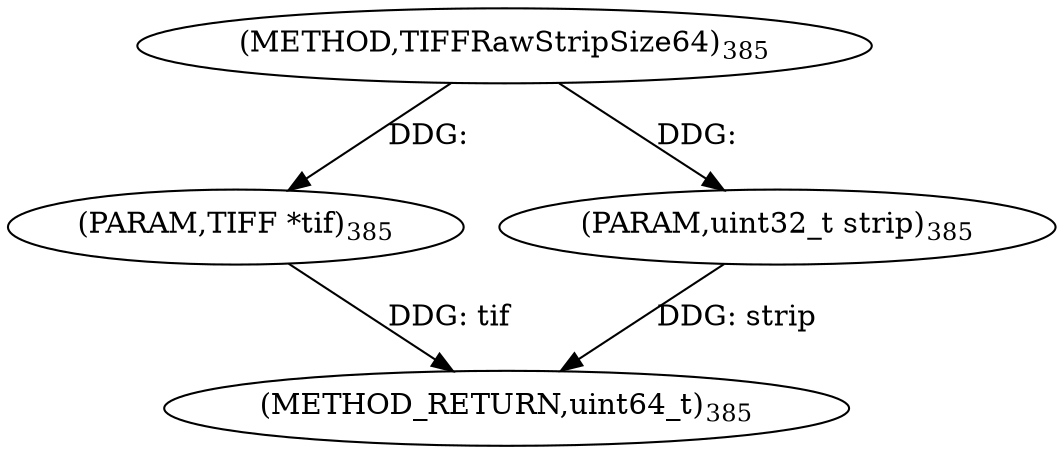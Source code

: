 digraph "TIFFRawStripSize64" {  
"8591" [label = <(METHOD,TIFFRawStripSize64)<SUB>385</SUB>> ]
"8594" [label = <(METHOD_RETURN,uint64_t)<SUB>385</SUB>> ]
"8592" [label = <(PARAM,TIFF *tif)<SUB>385</SUB>> ]
"8593" [label = <(PARAM,uint32_t strip)<SUB>385</SUB>> ]
  "8592" -> "8594"  [ label = "DDG: tif"] 
  "8593" -> "8594"  [ label = "DDG: strip"] 
  "8591" -> "8592"  [ label = "DDG: "] 
  "8591" -> "8593"  [ label = "DDG: "] 
}
